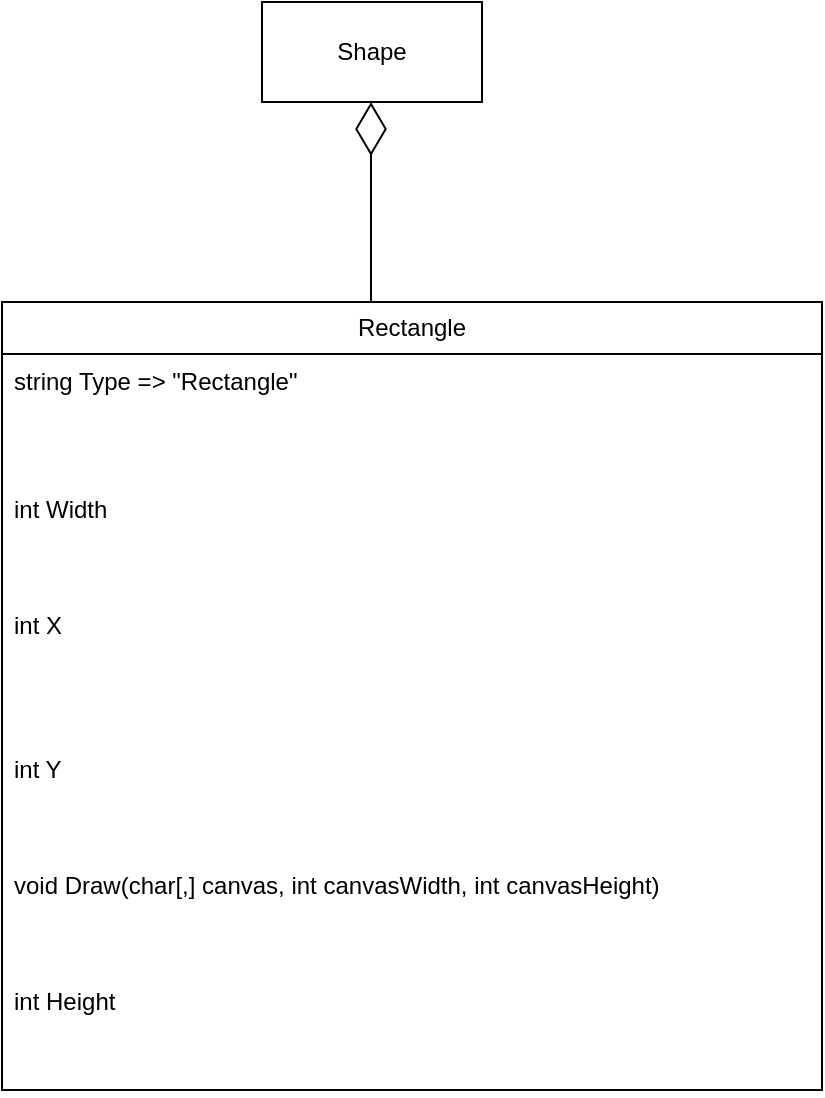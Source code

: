 <mxfile version="24.4.0" type="device">
  <diagram name="Страница — 1" id="wHyH0F_S1m4ts1jfRDfm">
    <mxGraphModel dx="1050" dy="629" grid="1" gridSize="10" guides="1" tooltips="1" connect="1" arrows="1" fold="1" page="1" pageScale="1" pageWidth="827" pageHeight="1169" math="0" shadow="0">
      <root>
        <mxCell id="0" />
        <mxCell id="1" parent="0" />
        <mxCell id="EkHbindbIvyIkgaxzM3A-1" value="Rectangle" style="swimlane;fontStyle=0;childLayout=stackLayout;horizontal=1;startSize=26;fillColor=none;horizontalStack=0;resizeParent=1;resizeParentMax=0;resizeLast=0;collapsible=1;marginBottom=0;whiteSpace=wrap;html=1;" vertex="1" parent="1">
          <mxGeometry x="320" y="200" width="410" height="394" as="geometry" />
        </mxCell>
        <mxCell id="EkHbindbIvyIkgaxzM3A-2" value="string Type =&amp;gt; &quot;Rectangle&quot;" style="text;strokeColor=none;fillColor=none;align=left;verticalAlign=top;spacingLeft=4;spacingRight=4;overflow=hidden;rotatable=0;points=[[0,0.5],[1,0.5]];portConstraint=eastwest;whiteSpace=wrap;html=1;" vertex="1" parent="EkHbindbIvyIkgaxzM3A-1">
          <mxGeometry y="26" width="410" height="64" as="geometry" />
        </mxCell>
        <mxCell id="EkHbindbIvyIkgaxzM3A-3" value="int Width" style="text;strokeColor=none;fillColor=none;align=left;verticalAlign=top;spacingLeft=4;spacingRight=4;overflow=hidden;rotatable=0;points=[[0,0.5],[1,0.5]];portConstraint=eastwest;whiteSpace=wrap;html=1;" vertex="1" parent="EkHbindbIvyIkgaxzM3A-1">
          <mxGeometry y="90" width="410" height="58" as="geometry" />
        </mxCell>
        <mxCell id="EkHbindbIvyIkgaxzM3A-4" value="int X" style="text;strokeColor=none;fillColor=none;align=left;verticalAlign=top;spacingLeft=4;spacingRight=4;overflow=hidden;rotatable=0;points=[[0,0.5],[1,0.5]];portConstraint=eastwest;whiteSpace=wrap;html=1;" vertex="1" parent="EkHbindbIvyIkgaxzM3A-1">
          <mxGeometry y="148" width="410" height="72" as="geometry" />
        </mxCell>
        <mxCell id="EkHbindbIvyIkgaxzM3A-5" value="int Y" style="text;strokeColor=none;fillColor=none;align=left;verticalAlign=top;spacingLeft=4;spacingRight=4;overflow=hidden;rotatable=0;points=[[0,0.5],[1,0.5]];portConstraint=eastwest;whiteSpace=wrap;html=1;" vertex="1" parent="EkHbindbIvyIkgaxzM3A-1">
          <mxGeometry y="220" width="410" height="58" as="geometry" />
        </mxCell>
        <mxCell id="EkHbindbIvyIkgaxzM3A-6" value="void Draw(char[,] canvas, int canvasWidth, int canvasHeight)" style="text;strokeColor=none;fillColor=none;align=left;verticalAlign=top;spacingLeft=4;spacingRight=4;overflow=hidden;rotatable=0;points=[[0,0.5],[1,0.5]];portConstraint=eastwest;whiteSpace=wrap;html=1;" vertex="1" parent="EkHbindbIvyIkgaxzM3A-1">
          <mxGeometry y="278" width="410" height="58" as="geometry" />
        </mxCell>
        <mxCell id="EkHbindbIvyIkgaxzM3A-9" value="int Height" style="text;strokeColor=none;fillColor=none;align=left;verticalAlign=top;spacingLeft=4;spacingRight=4;overflow=hidden;rotatable=0;points=[[0,0.5],[1,0.5]];portConstraint=eastwest;whiteSpace=wrap;html=1;" vertex="1" parent="EkHbindbIvyIkgaxzM3A-1">
          <mxGeometry y="336" width="410" height="58" as="geometry" />
        </mxCell>
        <mxCell id="EkHbindbIvyIkgaxzM3A-7" value="Shape" style="html=1;whiteSpace=wrap;" vertex="1" parent="1">
          <mxGeometry x="450" y="50" width="110" height="50" as="geometry" />
        </mxCell>
        <mxCell id="EkHbindbIvyIkgaxzM3A-8" value="" style="endArrow=diamondThin;endFill=0;endSize=24;html=1;rounded=0;" edge="1" parent="1">
          <mxGeometry width="160" relative="1" as="geometry">
            <mxPoint x="504.5" y="200" as="sourcePoint" />
            <mxPoint x="504.5" y="100" as="targetPoint" />
          </mxGeometry>
        </mxCell>
      </root>
    </mxGraphModel>
  </diagram>
</mxfile>
